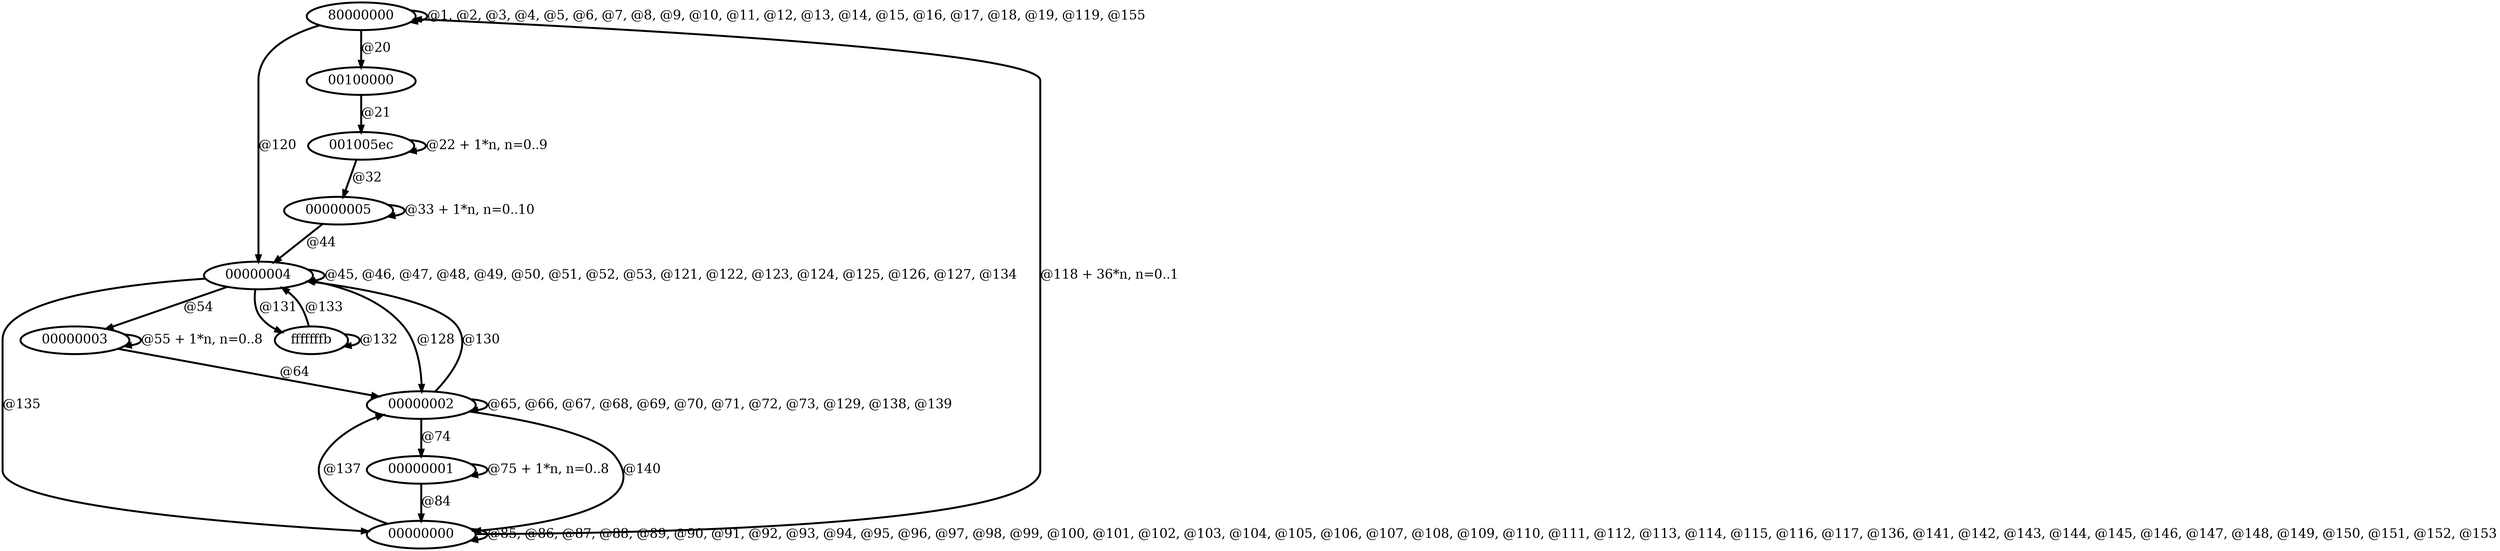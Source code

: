 digraph G {
        node [style=rounded, penwidth=3, fontsize=20, shape=oval];
        "80000000" -> "80000000" [label="@1, @2, @3, @4, @5, @6, @7, @8, @9, @10, @11, @12, @13, @14, @15, @16, @17, @18, @19, @119, @155", color=black,arrowsize=1,style=bold,penwidth=3,fontsize=20];
"80000000" -> "00100000" [label="@20", color=black,arrowsize=1,style=bold,penwidth=3,fontsize=20];
"00100000" -> "001005ec" [label="@21", color=black,arrowsize=1,style=bold,penwidth=3,fontsize=20];
"001005ec" -> "001005ec" [label="@22 + 1*n, n=0..9", color=black,arrowsize=1,style=bold,penwidth=3,fontsize=20];
"001005ec" -> "00000005" [label="@32", color=black,arrowsize=1,style=bold,penwidth=3,fontsize=20];
"00000005" -> "00000005" [label="@33 + 1*n, n=0..10", color=black,arrowsize=1,style=bold,penwidth=3,fontsize=20];
"00000005" -> "00000004" [label="@44", color=black,arrowsize=1,style=bold,penwidth=3,fontsize=20];
"00000004" -> "00000004" [label="@45, @46, @47, @48, @49, @50, @51, @52, @53, @121, @122, @123, @124, @125, @126, @127, @134", color=black,arrowsize=1,style=bold,penwidth=3,fontsize=20];
"00000004" -> "00000003" [label="@54", color=black,arrowsize=1,style=bold,penwidth=3,fontsize=20];
"00000003" -> "00000003" [label="@55 + 1*n, n=0..8", color=black,arrowsize=1,style=bold,penwidth=3,fontsize=20];
"00000003" -> "00000002" [label="@64", color=black,arrowsize=1,style=bold,penwidth=3,fontsize=20];
"00000002" -> "00000002" [label="@65, @66, @67, @68, @69, @70, @71, @72, @73, @129, @138, @139", color=black,arrowsize=1,style=bold,penwidth=3,fontsize=20];
"00000002" -> "00000001" [label="@74", color=black,arrowsize=1,style=bold,penwidth=3,fontsize=20];
"00000001" -> "00000001" [label="@75 + 1*n, n=0..8", color=black,arrowsize=1,style=bold,penwidth=3,fontsize=20];
"00000001" -> "00000000" [label="@84", color=black,arrowsize=1,style=bold,penwidth=3,fontsize=20];
"00000000" -> "00000000" [label="@85, @86, @87, @88, @89, @90, @91, @92, @93, @94, @95, @96, @97, @98, @99, @100, @101, @102, @103, @104, @105, @106, @107, @108, @109, @110, @111, @112, @113, @114, @115, @116, @117, @136, @141, @142, @143, @144, @145, @146, @147, @148, @149, @150, @151, @152, @153", color=black,arrowsize=1,style=bold,penwidth=3,fontsize=20];
"00000000" -> "80000000" [label="@118 + 36*n, n=0..1", color=black,arrowsize=1,style=bold,penwidth=3,fontsize=20];
"80000000" -> "00000004" [label="@120", color=black,arrowsize=1,style=bold,penwidth=3,fontsize=20];
"00000004" -> "00000002" [label="@128", color=black,arrowsize=1,style=bold,penwidth=3,fontsize=20];
"00000002" -> "00000004" [label="@130", color=black,arrowsize=1,style=bold,penwidth=3,fontsize=20];
"00000004" -> "fffffffb" [label="@131", color=black,arrowsize=1,style=bold,penwidth=3,fontsize=20];
"fffffffb" -> "fffffffb" [label="@132", color=black,arrowsize=1,style=bold,penwidth=3,fontsize=20];
"fffffffb" -> "00000004" [label="@133", color=black,arrowsize=1,style=bold,penwidth=3,fontsize=20];
"00000004" -> "00000000" [label="@135", color=black,arrowsize=1,style=bold,penwidth=3,fontsize=20];
"00000000" -> "00000002" [label="@137", color=black,arrowsize=1,style=bold,penwidth=3,fontsize=20];
"00000002" -> "00000000" [label="@140", color=black,arrowsize=1,style=bold,penwidth=3,fontsize=20];
}
